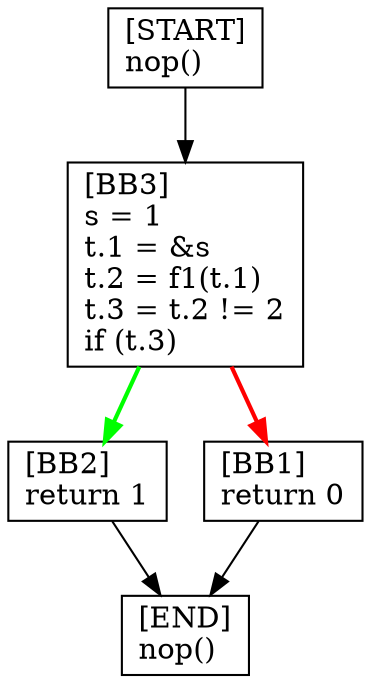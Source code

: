digraph {
  node [shape=box]
  BB3 [label="[BB3]\ls = 1\lt.1 = &s\lt.2 = f1(t.1)\lt.3 = t.2 != 2\lif (t.3)\l"];
  BB2 [label="[BB2]\lreturn 1\l"];
  END [label="[END]\lnop()\l"];
  START [label="[START]\lnop()\l"];
  BB1 [label="[BB1]\lreturn 0\l"];
  BB1 -> END;
  BB3 -> BB2 [color=green, penwidth=2];
  START -> BB3;
  BB3 -> BB1 [color=red, penwidth=2];
  BB2 -> END;
}
